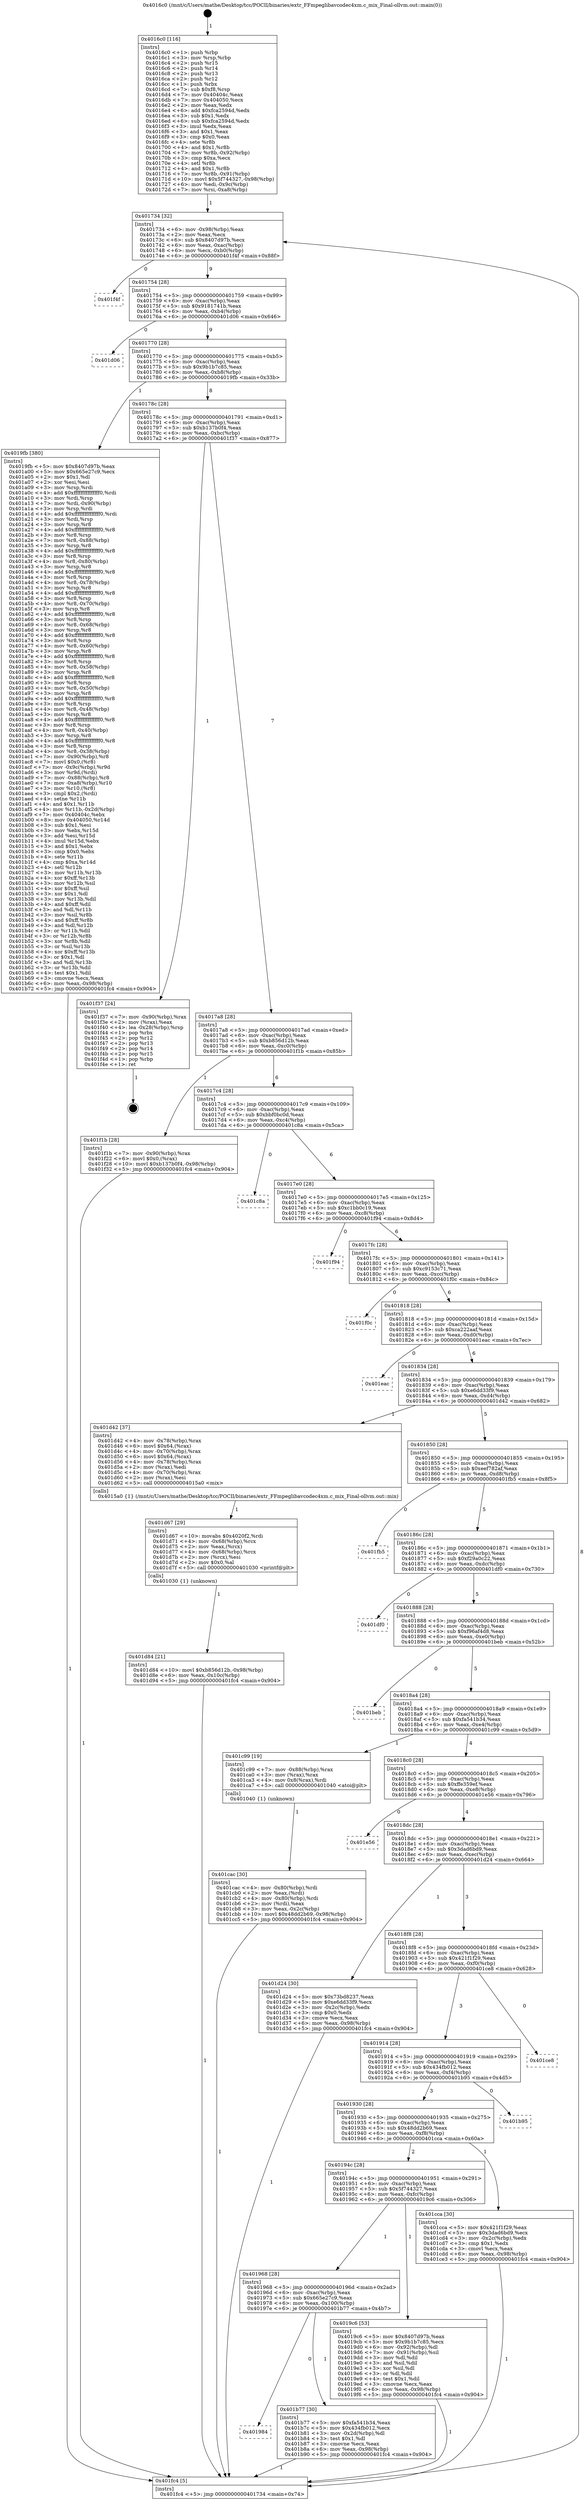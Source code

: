 digraph "0x4016c0" {
  label = "0x4016c0 (/mnt/c/Users/mathe/Desktop/tcc/POCII/binaries/extr_FFmpeglibavcodec4xm.c_mix_Final-ollvm.out::main(0))"
  labelloc = "t"
  node[shape=record]

  Entry [label="",width=0.3,height=0.3,shape=circle,fillcolor=black,style=filled]
  "0x401734" [label="{
     0x401734 [32]\l
     | [instrs]\l
     &nbsp;&nbsp;0x401734 \<+6\>: mov -0x98(%rbp),%eax\l
     &nbsp;&nbsp;0x40173a \<+2\>: mov %eax,%ecx\l
     &nbsp;&nbsp;0x40173c \<+6\>: sub $0x8407d97b,%ecx\l
     &nbsp;&nbsp;0x401742 \<+6\>: mov %eax,-0xac(%rbp)\l
     &nbsp;&nbsp;0x401748 \<+6\>: mov %ecx,-0xb0(%rbp)\l
     &nbsp;&nbsp;0x40174e \<+6\>: je 0000000000401f4f \<main+0x88f\>\l
  }"]
  "0x401f4f" [label="{
     0x401f4f\l
  }", style=dashed]
  "0x401754" [label="{
     0x401754 [28]\l
     | [instrs]\l
     &nbsp;&nbsp;0x401754 \<+5\>: jmp 0000000000401759 \<main+0x99\>\l
     &nbsp;&nbsp;0x401759 \<+6\>: mov -0xac(%rbp),%eax\l
     &nbsp;&nbsp;0x40175f \<+5\>: sub $0x9181741b,%eax\l
     &nbsp;&nbsp;0x401764 \<+6\>: mov %eax,-0xb4(%rbp)\l
     &nbsp;&nbsp;0x40176a \<+6\>: je 0000000000401d06 \<main+0x646\>\l
  }"]
  Exit [label="",width=0.3,height=0.3,shape=circle,fillcolor=black,style=filled,peripheries=2]
  "0x401d06" [label="{
     0x401d06\l
  }", style=dashed]
  "0x401770" [label="{
     0x401770 [28]\l
     | [instrs]\l
     &nbsp;&nbsp;0x401770 \<+5\>: jmp 0000000000401775 \<main+0xb5\>\l
     &nbsp;&nbsp;0x401775 \<+6\>: mov -0xac(%rbp),%eax\l
     &nbsp;&nbsp;0x40177b \<+5\>: sub $0x9b1b7c85,%eax\l
     &nbsp;&nbsp;0x401780 \<+6\>: mov %eax,-0xb8(%rbp)\l
     &nbsp;&nbsp;0x401786 \<+6\>: je 00000000004019fb \<main+0x33b\>\l
  }"]
  "0x401d84" [label="{
     0x401d84 [21]\l
     | [instrs]\l
     &nbsp;&nbsp;0x401d84 \<+10\>: movl $0xb856d12b,-0x98(%rbp)\l
     &nbsp;&nbsp;0x401d8e \<+6\>: mov %eax,-0x10c(%rbp)\l
     &nbsp;&nbsp;0x401d94 \<+5\>: jmp 0000000000401fc4 \<main+0x904\>\l
  }"]
  "0x4019fb" [label="{
     0x4019fb [380]\l
     | [instrs]\l
     &nbsp;&nbsp;0x4019fb \<+5\>: mov $0x8407d97b,%eax\l
     &nbsp;&nbsp;0x401a00 \<+5\>: mov $0x665e27c9,%ecx\l
     &nbsp;&nbsp;0x401a05 \<+2\>: mov $0x1,%dl\l
     &nbsp;&nbsp;0x401a07 \<+2\>: xor %esi,%esi\l
     &nbsp;&nbsp;0x401a09 \<+3\>: mov %rsp,%rdi\l
     &nbsp;&nbsp;0x401a0c \<+4\>: add $0xfffffffffffffff0,%rdi\l
     &nbsp;&nbsp;0x401a10 \<+3\>: mov %rdi,%rsp\l
     &nbsp;&nbsp;0x401a13 \<+7\>: mov %rdi,-0x90(%rbp)\l
     &nbsp;&nbsp;0x401a1a \<+3\>: mov %rsp,%rdi\l
     &nbsp;&nbsp;0x401a1d \<+4\>: add $0xfffffffffffffff0,%rdi\l
     &nbsp;&nbsp;0x401a21 \<+3\>: mov %rdi,%rsp\l
     &nbsp;&nbsp;0x401a24 \<+3\>: mov %rsp,%r8\l
     &nbsp;&nbsp;0x401a27 \<+4\>: add $0xfffffffffffffff0,%r8\l
     &nbsp;&nbsp;0x401a2b \<+3\>: mov %r8,%rsp\l
     &nbsp;&nbsp;0x401a2e \<+7\>: mov %r8,-0x88(%rbp)\l
     &nbsp;&nbsp;0x401a35 \<+3\>: mov %rsp,%r8\l
     &nbsp;&nbsp;0x401a38 \<+4\>: add $0xfffffffffffffff0,%r8\l
     &nbsp;&nbsp;0x401a3c \<+3\>: mov %r8,%rsp\l
     &nbsp;&nbsp;0x401a3f \<+4\>: mov %r8,-0x80(%rbp)\l
     &nbsp;&nbsp;0x401a43 \<+3\>: mov %rsp,%r8\l
     &nbsp;&nbsp;0x401a46 \<+4\>: add $0xfffffffffffffff0,%r8\l
     &nbsp;&nbsp;0x401a4a \<+3\>: mov %r8,%rsp\l
     &nbsp;&nbsp;0x401a4d \<+4\>: mov %r8,-0x78(%rbp)\l
     &nbsp;&nbsp;0x401a51 \<+3\>: mov %rsp,%r8\l
     &nbsp;&nbsp;0x401a54 \<+4\>: add $0xfffffffffffffff0,%r8\l
     &nbsp;&nbsp;0x401a58 \<+3\>: mov %r8,%rsp\l
     &nbsp;&nbsp;0x401a5b \<+4\>: mov %r8,-0x70(%rbp)\l
     &nbsp;&nbsp;0x401a5f \<+3\>: mov %rsp,%r8\l
     &nbsp;&nbsp;0x401a62 \<+4\>: add $0xfffffffffffffff0,%r8\l
     &nbsp;&nbsp;0x401a66 \<+3\>: mov %r8,%rsp\l
     &nbsp;&nbsp;0x401a69 \<+4\>: mov %r8,-0x68(%rbp)\l
     &nbsp;&nbsp;0x401a6d \<+3\>: mov %rsp,%r8\l
     &nbsp;&nbsp;0x401a70 \<+4\>: add $0xfffffffffffffff0,%r8\l
     &nbsp;&nbsp;0x401a74 \<+3\>: mov %r8,%rsp\l
     &nbsp;&nbsp;0x401a77 \<+4\>: mov %r8,-0x60(%rbp)\l
     &nbsp;&nbsp;0x401a7b \<+3\>: mov %rsp,%r8\l
     &nbsp;&nbsp;0x401a7e \<+4\>: add $0xfffffffffffffff0,%r8\l
     &nbsp;&nbsp;0x401a82 \<+3\>: mov %r8,%rsp\l
     &nbsp;&nbsp;0x401a85 \<+4\>: mov %r8,-0x58(%rbp)\l
     &nbsp;&nbsp;0x401a89 \<+3\>: mov %rsp,%r8\l
     &nbsp;&nbsp;0x401a8c \<+4\>: add $0xfffffffffffffff0,%r8\l
     &nbsp;&nbsp;0x401a90 \<+3\>: mov %r8,%rsp\l
     &nbsp;&nbsp;0x401a93 \<+4\>: mov %r8,-0x50(%rbp)\l
     &nbsp;&nbsp;0x401a97 \<+3\>: mov %rsp,%r8\l
     &nbsp;&nbsp;0x401a9a \<+4\>: add $0xfffffffffffffff0,%r8\l
     &nbsp;&nbsp;0x401a9e \<+3\>: mov %r8,%rsp\l
     &nbsp;&nbsp;0x401aa1 \<+4\>: mov %r8,-0x48(%rbp)\l
     &nbsp;&nbsp;0x401aa5 \<+3\>: mov %rsp,%r8\l
     &nbsp;&nbsp;0x401aa8 \<+4\>: add $0xfffffffffffffff0,%r8\l
     &nbsp;&nbsp;0x401aac \<+3\>: mov %r8,%rsp\l
     &nbsp;&nbsp;0x401aaf \<+4\>: mov %r8,-0x40(%rbp)\l
     &nbsp;&nbsp;0x401ab3 \<+3\>: mov %rsp,%r8\l
     &nbsp;&nbsp;0x401ab6 \<+4\>: add $0xfffffffffffffff0,%r8\l
     &nbsp;&nbsp;0x401aba \<+3\>: mov %r8,%rsp\l
     &nbsp;&nbsp;0x401abd \<+4\>: mov %r8,-0x38(%rbp)\l
     &nbsp;&nbsp;0x401ac1 \<+7\>: mov -0x90(%rbp),%r8\l
     &nbsp;&nbsp;0x401ac8 \<+7\>: movl $0x0,(%r8)\l
     &nbsp;&nbsp;0x401acf \<+7\>: mov -0x9c(%rbp),%r9d\l
     &nbsp;&nbsp;0x401ad6 \<+3\>: mov %r9d,(%rdi)\l
     &nbsp;&nbsp;0x401ad9 \<+7\>: mov -0x88(%rbp),%r8\l
     &nbsp;&nbsp;0x401ae0 \<+7\>: mov -0xa8(%rbp),%r10\l
     &nbsp;&nbsp;0x401ae7 \<+3\>: mov %r10,(%r8)\l
     &nbsp;&nbsp;0x401aea \<+3\>: cmpl $0x2,(%rdi)\l
     &nbsp;&nbsp;0x401aed \<+4\>: setne %r11b\l
     &nbsp;&nbsp;0x401af1 \<+4\>: and $0x1,%r11b\l
     &nbsp;&nbsp;0x401af5 \<+4\>: mov %r11b,-0x2d(%rbp)\l
     &nbsp;&nbsp;0x401af9 \<+7\>: mov 0x40404c,%ebx\l
     &nbsp;&nbsp;0x401b00 \<+8\>: mov 0x404050,%r14d\l
     &nbsp;&nbsp;0x401b08 \<+3\>: sub $0x1,%esi\l
     &nbsp;&nbsp;0x401b0b \<+3\>: mov %ebx,%r15d\l
     &nbsp;&nbsp;0x401b0e \<+3\>: add %esi,%r15d\l
     &nbsp;&nbsp;0x401b11 \<+4\>: imul %r15d,%ebx\l
     &nbsp;&nbsp;0x401b15 \<+3\>: and $0x1,%ebx\l
     &nbsp;&nbsp;0x401b18 \<+3\>: cmp $0x0,%ebx\l
     &nbsp;&nbsp;0x401b1b \<+4\>: sete %r11b\l
     &nbsp;&nbsp;0x401b1f \<+4\>: cmp $0xa,%r14d\l
     &nbsp;&nbsp;0x401b23 \<+4\>: setl %r12b\l
     &nbsp;&nbsp;0x401b27 \<+3\>: mov %r11b,%r13b\l
     &nbsp;&nbsp;0x401b2a \<+4\>: xor $0xff,%r13b\l
     &nbsp;&nbsp;0x401b2e \<+3\>: mov %r12b,%sil\l
     &nbsp;&nbsp;0x401b31 \<+4\>: xor $0xff,%sil\l
     &nbsp;&nbsp;0x401b35 \<+3\>: xor $0x1,%dl\l
     &nbsp;&nbsp;0x401b38 \<+3\>: mov %r13b,%dil\l
     &nbsp;&nbsp;0x401b3b \<+4\>: and $0xff,%dil\l
     &nbsp;&nbsp;0x401b3f \<+3\>: and %dl,%r11b\l
     &nbsp;&nbsp;0x401b42 \<+3\>: mov %sil,%r8b\l
     &nbsp;&nbsp;0x401b45 \<+4\>: and $0xff,%r8b\l
     &nbsp;&nbsp;0x401b49 \<+3\>: and %dl,%r12b\l
     &nbsp;&nbsp;0x401b4c \<+3\>: or %r11b,%dil\l
     &nbsp;&nbsp;0x401b4f \<+3\>: or %r12b,%r8b\l
     &nbsp;&nbsp;0x401b52 \<+3\>: xor %r8b,%dil\l
     &nbsp;&nbsp;0x401b55 \<+3\>: or %sil,%r13b\l
     &nbsp;&nbsp;0x401b58 \<+4\>: xor $0xff,%r13b\l
     &nbsp;&nbsp;0x401b5c \<+3\>: or $0x1,%dl\l
     &nbsp;&nbsp;0x401b5f \<+3\>: and %dl,%r13b\l
     &nbsp;&nbsp;0x401b62 \<+3\>: or %r13b,%dil\l
     &nbsp;&nbsp;0x401b65 \<+4\>: test $0x1,%dil\l
     &nbsp;&nbsp;0x401b69 \<+3\>: cmovne %ecx,%eax\l
     &nbsp;&nbsp;0x401b6c \<+6\>: mov %eax,-0x98(%rbp)\l
     &nbsp;&nbsp;0x401b72 \<+5\>: jmp 0000000000401fc4 \<main+0x904\>\l
  }"]
  "0x40178c" [label="{
     0x40178c [28]\l
     | [instrs]\l
     &nbsp;&nbsp;0x40178c \<+5\>: jmp 0000000000401791 \<main+0xd1\>\l
     &nbsp;&nbsp;0x401791 \<+6\>: mov -0xac(%rbp),%eax\l
     &nbsp;&nbsp;0x401797 \<+5\>: sub $0xb137b0f4,%eax\l
     &nbsp;&nbsp;0x40179c \<+6\>: mov %eax,-0xbc(%rbp)\l
     &nbsp;&nbsp;0x4017a2 \<+6\>: je 0000000000401f37 \<main+0x877\>\l
  }"]
  "0x401d67" [label="{
     0x401d67 [29]\l
     | [instrs]\l
     &nbsp;&nbsp;0x401d67 \<+10\>: movabs $0x4020f2,%rdi\l
     &nbsp;&nbsp;0x401d71 \<+4\>: mov -0x68(%rbp),%rcx\l
     &nbsp;&nbsp;0x401d75 \<+2\>: mov %eax,(%rcx)\l
     &nbsp;&nbsp;0x401d77 \<+4\>: mov -0x68(%rbp),%rcx\l
     &nbsp;&nbsp;0x401d7b \<+2\>: mov (%rcx),%esi\l
     &nbsp;&nbsp;0x401d7d \<+2\>: mov $0x0,%al\l
     &nbsp;&nbsp;0x401d7f \<+5\>: call 0000000000401030 \<printf@plt\>\l
     | [calls]\l
     &nbsp;&nbsp;0x401030 \{1\} (unknown)\l
  }"]
  "0x401f37" [label="{
     0x401f37 [24]\l
     | [instrs]\l
     &nbsp;&nbsp;0x401f37 \<+7\>: mov -0x90(%rbp),%rax\l
     &nbsp;&nbsp;0x401f3e \<+2\>: mov (%rax),%eax\l
     &nbsp;&nbsp;0x401f40 \<+4\>: lea -0x28(%rbp),%rsp\l
     &nbsp;&nbsp;0x401f44 \<+1\>: pop %rbx\l
     &nbsp;&nbsp;0x401f45 \<+2\>: pop %r12\l
     &nbsp;&nbsp;0x401f47 \<+2\>: pop %r13\l
     &nbsp;&nbsp;0x401f49 \<+2\>: pop %r14\l
     &nbsp;&nbsp;0x401f4b \<+2\>: pop %r15\l
     &nbsp;&nbsp;0x401f4d \<+1\>: pop %rbp\l
     &nbsp;&nbsp;0x401f4e \<+1\>: ret\l
  }"]
  "0x4017a8" [label="{
     0x4017a8 [28]\l
     | [instrs]\l
     &nbsp;&nbsp;0x4017a8 \<+5\>: jmp 00000000004017ad \<main+0xed\>\l
     &nbsp;&nbsp;0x4017ad \<+6\>: mov -0xac(%rbp),%eax\l
     &nbsp;&nbsp;0x4017b3 \<+5\>: sub $0xb856d12b,%eax\l
     &nbsp;&nbsp;0x4017b8 \<+6\>: mov %eax,-0xc0(%rbp)\l
     &nbsp;&nbsp;0x4017be \<+6\>: je 0000000000401f1b \<main+0x85b\>\l
  }"]
  "0x401cac" [label="{
     0x401cac [30]\l
     | [instrs]\l
     &nbsp;&nbsp;0x401cac \<+4\>: mov -0x80(%rbp),%rdi\l
     &nbsp;&nbsp;0x401cb0 \<+2\>: mov %eax,(%rdi)\l
     &nbsp;&nbsp;0x401cb2 \<+4\>: mov -0x80(%rbp),%rdi\l
     &nbsp;&nbsp;0x401cb6 \<+2\>: mov (%rdi),%eax\l
     &nbsp;&nbsp;0x401cb8 \<+3\>: mov %eax,-0x2c(%rbp)\l
     &nbsp;&nbsp;0x401cbb \<+10\>: movl $0x48dd2b69,-0x98(%rbp)\l
     &nbsp;&nbsp;0x401cc5 \<+5\>: jmp 0000000000401fc4 \<main+0x904\>\l
  }"]
  "0x401f1b" [label="{
     0x401f1b [28]\l
     | [instrs]\l
     &nbsp;&nbsp;0x401f1b \<+7\>: mov -0x90(%rbp),%rax\l
     &nbsp;&nbsp;0x401f22 \<+6\>: movl $0x0,(%rax)\l
     &nbsp;&nbsp;0x401f28 \<+10\>: movl $0xb137b0f4,-0x98(%rbp)\l
     &nbsp;&nbsp;0x401f32 \<+5\>: jmp 0000000000401fc4 \<main+0x904\>\l
  }"]
  "0x4017c4" [label="{
     0x4017c4 [28]\l
     | [instrs]\l
     &nbsp;&nbsp;0x4017c4 \<+5\>: jmp 00000000004017c9 \<main+0x109\>\l
     &nbsp;&nbsp;0x4017c9 \<+6\>: mov -0xac(%rbp),%eax\l
     &nbsp;&nbsp;0x4017cf \<+5\>: sub $0xbbf0bc0d,%eax\l
     &nbsp;&nbsp;0x4017d4 \<+6\>: mov %eax,-0xc4(%rbp)\l
     &nbsp;&nbsp;0x4017da \<+6\>: je 0000000000401c8a \<main+0x5ca\>\l
  }"]
  "0x401984" [label="{
     0x401984\l
  }", style=dashed]
  "0x401c8a" [label="{
     0x401c8a\l
  }", style=dashed]
  "0x4017e0" [label="{
     0x4017e0 [28]\l
     | [instrs]\l
     &nbsp;&nbsp;0x4017e0 \<+5\>: jmp 00000000004017e5 \<main+0x125\>\l
     &nbsp;&nbsp;0x4017e5 \<+6\>: mov -0xac(%rbp),%eax\l
     &nbsp;&nbsp;0x4017eb \<+5\>: sub $0xc1bb0c19,%eax\l
     &nbsp;&nbsp;0x4017f0 \<+6\>: mov %eax,-0xc8(%rbp)\l
     &nbsp;&nbsp;0x4017f6 \<+6\>: je 0000000000401f94 \<main+0x8d4\>\l
  }"]
  "0x401b77" [label="{
     0x401b77 [30]\l
     | [instrs]\l
     &nbsp;&nbsp;0x401b77 \<+5\>: mov $0xfa541b34,%eax\l
     &nbsp;&nbsp;0x401b7c \<+5\>: mov $0x434fb012,%ecx\l
     &nbsp;&nbsp;0x401b81 \<+3\>: mov -0x2d(%rbp),%dl\l
     &nbsp;&nbsp;0x401b84 \<+3\>: test $0x1,%dl\l
     &nbsp;&nbsp;0x401b87 \<+3\>: cmovne %ecx,%eax\l
     &nbsp;&nbsp;0x401b8a \<+6\>: mov %eax,-0x98(%rbp)\l
     &nbsp;&nbsp;0x401b90 \<+5\>: jmp 0000000000401fc4 \<main+0x904\>\l
  }"]
  "0x401f94" [label="{
     0x401f94\l
  }", style=dashed]
  "0x4017fc" [label="{
     0x4017fc [28]\l
     | [instrs]\l
     &nbsp;&nbsp;0x4017fc \<+5\>: jmp 0000000000401801 \<main+0x141\>\l
     &nbsp;&nbsp;0x401801 \<+6\>: mov -0xac(%rbp),%eax\l
     &nbsp;&nbsp;0x401807 \<+5\>: sub $0xc9153c71,%eax\l
     &nbsp;&nbsp;0x40180c \<+6\>: mov %eax,-0xcc(%rbp)\l
     &nbsp;&nbsp;0x401812 \<+6\>: je 0000000000401f0c \<main+0x84c\>\l
  }"]
  "0x4016c0" [label="{
     0x4016c0 [116]\l
     | [instrs]\l
     &nbsp;&nbsp;0x4016c0 \<+1\>: push %rbp\l
     &nbsp;&nbsp;0x4016c1 \<+3\>: mov %rsp,%rbp\l
     &nbsp;&nbsp;0x4016c4 \<+2\>: push %r15\l
     &nbsp;&nbsp;0x4016c6 \<+2\>: push %r14\l
     &nbsp;&nbsp;0x4016c8 \<+2\>: push %r13\l
     &nbsp;&nbsp;0x4016ca \<+2\>: push %r12\l
     &nbsp;&nbsp;0x4016cc \<+1\>: push %rbx\l
     &nbsp;&nbsp;0x4016cd \<+7\>: sub $0xf8,%rsp\l
     &nbsp;&nbsp;0x4016d4 \<+7\>: mov 0x40404c,%eax\l
     &nbsp;&nbsp;0x4016db \<+7\>: mov 0x404050,%ecx\l
     &nbsp;&nbsp;0x4016e2 \<+2\>: mov %eax,%edx\l
     &nbsp;&nbsp;0x4016e4 \<+6\>: add $0xfca2594d,%edx\l
     &nbsp;&nbsp;0x4016ea \<+3\>: sub $0x1,%edx\l
     &nbsp;&nbsp;0x4016ed \<+6\>: sub $0xfca2594d,%edx\l
     &nbsp;&nbsp;0x4016f3 \<+3\>: imul %edx,%eax\l
     &nbsp;&nbsp;0x4016f6 \<+3\>: and $0x1,%eax\l
     &nbsp;&nbsp;0x4016f9 \<+3\>: cmp $0x0,%eax\l
     &nbsp;&nbsp;0x4016fc \<+4\>: sete %r8b\l
     &nbsp;&nbsp;0x401700 \<+4\>: and $0x1,%r8b\l
     &nbsp;&nbsp;0x401704 \<+7\>: mov %r8b,-0x92(%rbp)\l
     &nbsp;&nbsp;0x40170b \<+3\>: cmp $0xa,%ecx\l
     &nbsp;&nbsp;0x40170e \<+4\>: setl %r8b\l
     &nbsp;&nbsp;0x401712 \<+4\>: and $0x1,%r8b\l
     &nbsp;&nbsp;0x401716 \<+7\>: mov %r8b,-0x91(%rbp)\l
     &nbsp;&nbsp;0x40171d \<+10\>: movl $0x5f744327,-0x98(%rbp)\l
     &nbsp;&nbsp;0x401727 \<+6\>: mov %edi,-0x9c(%rbp)\l
     &nbsp;&nbsp;0x40172d \<+7\>: mov %rsi,-0xa8(%rbp)\l
  }"]
  "0x401f0c" [label="{
     0x401f0c\l
  }", style=dashed]
  "0x401818" [label="{
     0x401818 [28]\l
     | [instrs]\l
     &nbsp;&nbsp;0x401818 \<+5\>: jmp 000000000040181d \<main+0x15d\>\l
     &nbsp;&nbsp;0x40181d \<+6\>: mov -0xac(%rbp),%eax\l
     &nbsp;&nbsp;0x401823 \<+5\>: sub $0xca222aaf,%eax\l
     &nbsp;&nbsp;0x401828 \<+6\>: mov %eax,-0xd0(%rbp)\l
     &nbsp;&nbsp;0x40182e \<+6\>: je 0000000000401eac \<main+0x7ec\>\l
  }"]
  "0x401fc4" [label="{
     0x401fc4 [5]\l
     | [instrs]\l
     &nbsp;&nbsp;0x401fc4 \<+5\>: jmp 0000000000401734 \<main+0x74\>\l
  }"]
  "0x401eac" [label="{
     0x401eac\l
  }", style=dashed]
  "0x401834" [label="{
     0x401834 [28]\l
     | [instrs]\l
     &nbsp;&nbsp;0x401834 \<+5\>: jmp 0000000000401839 \<main+0x179\>\l
     &nbsp;&nbsp;0x401839 \<+6\>: mov -0xac(%rbp),%eax\l
     &nbsp;&nbsp;0x40183f \<+5\>: sub $0xe6dd33f9,%eax\l
     &nbsp;&nbsp;0x401844 \<+6\>: mov %eax,-0xd4(%rbp)\l
     &nbsp;&nbsp;0x40184a \<+6\>: je 0000000000401d42 \<main+0x682\>\l
  }"]
  "0x401968" [label="{
     0x401968 [28]\l
     | [instrs]\l
     &nbsp;&nbsp;0x401968 \<+5\>: jmp 000000000040196d \<main+0x2ad\>\l
     &nbsp;&nbsp;0x40196d \<+6\>: mov -0xac(%rbp),%eax\l
     &nbsp;&nbsp;0x401973 \<+5\>: sub $0x665e27c9,%eax\l
     &nbsp;&nbsp;0x401978 \<+6\>: mov %eax,-0x100(%rbp)\l
     &nbsp;&nbsp;0x40197e \<+6\>: je 0000000000401b77 \<main+0x4b7\>\l
  }"]
  "0x401d42" [label="{
     0x401d42 [37]\l
     | [instrs]\l
     &nbsp;&nbsp;0x401d42 \<+4\>: mov -0x78(%rbp),%rax\l
     &nbsp;&nbsp;0x401d46 \<+6\>: movl $0x64,(%rax)\l
     &nbsp;&nbsp;0x401d4c \<+4\>: mov -0x70(%rbp),%rax\l
     &nbsp;&nbsp;0x401d50 \<+6\>: movl $0x64,(%rax)\l
     &nbsp;&nbsp;0x401d56 \<+4\>: mov -0x78(%rbp),%rax\l
     &nbsp;&nbsp;0x401d5a \<+2\>: mov (%rax),%edi\l
     &nbsp;&nbsp;0x401d5c \<+4\>: mov -0x70(%rbp),%rax\l
     &nbsp;&nbsp;0x401d60 \<+2\>: mov (%rax),%esi\l
     &nbsp;&nbsp;0x401d62 \<+5\>: call 00000000004015a0 \<mix\>\l
     | [calls]\l
     &nbsp;&nbsp;0x4015a0 \{1\} (/mnt/c/Users/mathe/Desktop/tcc/POCII/binaries/extr_FFmpeglibavcodec4xm.c_mix_Final-ollvm.out::mix)\l
  }"]
  "0x401850" [label="{
     0x401850 [28]\l
     | [instrs]\l
     &nbsp;&nbsp;0x401850 \<+5\>: jmp 0000000000401855 \<main+0x195\>\l
     &nbsp;&nbsp;0x401855 \<+6\>: mov -0xac(%rbp),%eax\l
     &nbsp;&nbsp;0x40185b \<+5\>: sub $0xeef782af,%eax\l
     &nbsp;&nbsp;0x401860 \<+6\>: mov %eax,-0xd8(%rbp)\l
     &nbsp;&nbsp;0x401866 \<+6\>: je 0000000000401fb5 \<main+0x8f5\>\l
  }"]
  "0x4019c6" [label="{
     0x4019c6 [53]\l
     | [instrs]\l
     &nbsp;&nbsp;0x4019c6 \<+5\>: mov $0x8407d97b,%eax\l
     &nbsp;&nbsp;0x4019cb \<+5\>: mov $0x9b1b7c85,%ecx\l
     &nbsp;&nbsp;0x4019d0 \<+6\>: mov -0x92(%rbp),%dl\l
     &nbsp;&nbsp;0x4019d6 \<+7\>: mov -0x91(%rbp),%sil\l
     &nbsp;&nbsp;0x4019dd \<+3\>: mov %dl,%dil\l
     &nbsp;&nbsp;0x4019e0 \<+3\>: and %sil,%dil\l
     &nbsp;&nbsp;0x4019e3 \<+3\>: xor %sil,%dl\l
     &nbsp;&nbsp;0x4019e6 \<+3\>: or %dl,%dil\l
     &nbsp;&nbsp;0x4019e9 \<+4\>: test $0x1,%dil\l
     &nbsp;&nbsp;0x4019ed \<+3\>: cmovne %ecx,%eax\l
     &nbsp;&nbsp;0x4019f0 \<+6\>: mov %eax,-0x98(%rbp)\l
     &nbsp;&nbsp;0x4019f6 \<+5\>: jmp 0000000000401fc4 \<main+0x904\>\l
  }"]
  "0x401fb5" [label="{
     0x401fb5\l
  }", style=dashed]
  "0x40186c" [label="{
     0x40186c [28]\l
     | [instrs]\l
     &nbsp;&nbsp;0x40186c \<+5\>: jmp 0000000000401871 \<main+0x1b1\>\l
     &nbsp;&nbsp;0x401871 \<+6\>: mov -0xac(%rbp),%eax\l
     &nbsp;&nbsp;0x401877 \<+5\>: sub $0xf29a0c22,%eax\l
     &nbsp;&nbsp;0x40187c \<+6\>: mov %eax,-0xdc(%rbp)\l
     &nbsp;&nbsp;0x401882 \<+6\>: je 0000000000401df0 \<main+0x730\>\l
  }"]
  "0x40194c" [label="{
     0x40194c [28]\l
     | [instrs]\l
     &nbsp;&nbsp;0x40194c \<+5\>: jmp 0000000000401951 \<main+0x291\>\l
     &nbsp;&nbsp;0x401951 \<+6\>: mov -0xac(%rbp),%eax\l
     &nbsp;&nbsp;0x401957 \<+5\>: sub $0x5f744327,%eax\l
     &nbsp;&nbsp;0x40195c \<+6\>: mov %eax,-0xfc(%rbp)\l
     &nbsp;&nbsp;0x401962 \<+6\>: je 00000000004019c6 \<main+0x306\>\l
  }"]
  "0x401df0" [label="{
     0x401df0\l
  }", style=dashed]
  "0x401888" [label="{
     0x401888 [28]\l
     | [instrs]\l
     &nbsp;&nbsp;0x401888 \<+5\>: jmp 000000000040188d \<main+0x1cd\>\l
     &nbsp;&nbsp;0x40188d \<+6\>: mov -0xac(%rbp),%eax\l
     &nbsp;&nbsp;0x401893 \<+5\>: sub $0xf96af4d8,%eax\l
     &nbsp;&nbsp;0x401898 \<+6\>: mov %eax,-0xe0(%rbp)\l
     &nbsp;&nbsp;0x40189e \<+6\>: je 0000000000401beb \<main+0x52b\>\l
  }"]
  "0x401cca" [label="{
     0x401cca [30]\l
     | [instrs]\l
     &nbsp;&nbsp;0x401cca \<+5\>: mov $0x421f1f29,%eax\l
     &nbsp;&nbsp;0x401ccf \<+5\>: mov $0x3dad6bd9,%ecx\l
     &nbsp;&nbsp;0x401cd4 \<+3\>: mov -0x2c(%rbp),%edx\l
     &nbsp;&nbsp;0x401cd7 \<+3\>: cmp $0x1,%edx\l
     &nbsp;&nbsp;0x401cda \<+3\>: cmovl %ecx,%eax\l
     &nbsp;&nbsp;0x401cdd \<+6\>: mov %eax,-0x98(%rbp)\l
     &nbsp;&nbsp;0x401ce3 \<+5\>: jmp 0000000000401fc4 \<main+0x904\>\l
  }"]
  "0x401beb" [label="{
     0x401beb\l
  }", style=dashed]
  "0x4018a4" [label="{
     0x4018a4 [28]\l
     | [instrs]\l
     &nbsp;&nbsp;0x4018a4 \<+5\>: jmp 00000000004018a9 \<main+0x1e9\>\l
     &nbsp;&nbsp;0x4018a9 \<+6\>: mov -0xac(%rbp),%eax\l
     &nbsp;&nbsp;0x4018af \<+5\>: sub $0xfa541b34,%eax\l
     &nbsp;&nbsp;0x4018b4 \<+6\>: mov %eax,-0xe4(%rbp)\l
     &nbsp;&nbsp;0x4018ba \<+6\>: je 0000000000401c99 \<main+0x5d9\>\l
  }"]
  "0x401930" [label="{
     0x401930 [28]\l
     | [instrs]\l
     &nbsp;&nbsp;0x401930 \<+5\>: jmp 0000000000401935 \<main+0x275\>\l
     &nbsp;&nbsp;0x401935 \<+6\>: mov -0xac(%rbp),%eax\l
     &nbsp;&nbsp;0x40193b \<+5\>: sub $0x48dd2b69,%eax\l
     &nbsp;&nbsp;0x401940 \<+6\>: mov %eax,-0xf8(%rbp)\l
     &nbsp;&nbsp;0x401946 \<+6\>: je 0000000000401cca \<main+0x60a\>\l
  }"]
  "0x401c99" [label="{
     0x401c99 [19]\l
     | [instrs]\l
     &nbsp;&nbsp;0x401c99 \<+7\>: mov -0x88(%rbp),%rax\l
     &nbsp;&nbsp;0x401ca0 \<+3\>: mov (%rax),%rax\l
     &nbsp;&nbsp;0x401ca3 \<+4\>: mov 0x8(%rax),%rdi\l
     &nbsp;&nbsp;0x401ca7 \<+5\>: call 0000000000401040 \<atoi@plt\>\l
     | [calls]\l
     &nbsp;&nbsp;0x401040 \{1\} (unknown)\l
  }"]
  "0x4018c0" [label="{
     0x4018c0 [28]\l
     | [instrs]\l
     &nbsp;&nbsp;0x4018c0 \<+5\>: jmp 00000000004018c5 \<main+0x205\>\l
     &nbsp;&nbsp;0x4018c5 \<+6\>: mov -0xac(%rbp),%eax\l
     &nbsp;&nbsp;0x4018cb \<+5\>: sub $0xffe359ef,%eax\l
     &nbsp;&nbsp;0x4018d0 \<+6\>: mov %eax,-0xe8(%rbp)\l
     &nbsp;&nbsp;0x4018d6 \<+6\>: je 0000000000401e56 \<main+0x796\>\l
  }"]
  "0x401b95" [label="{
     0x401b95\l
  }", style=dashed]
  "0x401e56" [label="{
     0x401e56\l
  }", style=dashed]
  "0x4018dc" [label="{
     0x4018dc [28]\l
     | [instrs]\l
     &nbsp;&nbsp;0x4018dc \<+5\>: jmp 00000000004018e1 \<main+0x221\>\l
     &nbsp;&nbsp;0x4018e1 \<+6\>: mov -0xac(%rbp),%eax\l
     &nbsp;&nbsp;0x4018e7 \<+5\>: sub $0x3dad6bd9,%eax\l
     &nbsp;&nbsp;0x4018ec \<+6\>: mov %eax,-0xec(%rbp)\l
     &nbsp;&nbsp;0x4018f2 \<+6\>: je 0000000000401d24 \<main+0x664\>\l
  }"]
  "0x401914" [label="{
     0x401914 [28]\l
     | [instrs]\l
     &nbsp;&nbsp;0x401914 \<+5\>: jmp 0000000000401919 \<main+0x259\>\l
     &nbsp;&nbsp;0x401919 \<+6\>: mov -0xac(%rbp),%eax\l
     &nbsp;&nbsp;0x40191f \<+5\>: sub $0x434fb012,%eax\l
     &nbsp;&nbsp;0x401924 \<+6\>: mov %eax,-0xf4(%rbp)\l
     &nbsp;&nbsp;0x40192a \<+6\>: je 0000000000401b95 \<main+0x4d5\>\l
  }"]
  "0x401d24" [label="{
     0x401d24 [30]\l
     | [instrs]\l
     &nbsp;&nbsp;0x401d24 \<+5\>: mov $0x73bd8237,%eax\l
     &nbsp;&nbsp;0x401d29 \<+5\>: mov $0xe6dd33f9,%ecx\l
     &nbsp;&nbsp;0x401d2e \<+3\>: mov -0x2c(%rbp),%edx\l
     &nbsp;&nbsp;0x401d31 \<+3\>: cmp $0x0,%edx\l
     &nbsp;&nbsp;0x401d34 \<+3\>: cmove %ecx,%eax\l
     &nbsp;&nbsp;0x401d37 \<+6\>: mov %eax,-0x98(%rbp)\l
     &nbsp;&nbsp;0x401d3d \<+5\>: jmp 0000000000401fc4 \<main+0x904\>\l
  }"]
  "0x4018f8" [label="{
     0x4018f8 [28]\l
     | [instrs]\l
     &nbsp;&nbsp;0x4018f8 \<+5\>: jmp 00000000004018fd \<main+0x23d\>\l
     &nbsp;&nbsp;0x4018fd \<+6\>: mov -0xac(%rbp),%eax\l
     &nbsp;&nbsp;0x401903 \<+5\>: sub $0x421f1f29,%eax\l
     &nbsp;&nbsp;0x401908 \<+6\>: mov %eax,-0xf0(%rbp)\l
     &nbsp;&nbsp;0x40190e \<+6\>: je 0000000000401ce8 \<main+0x628\>\l
  }"]
  "0x401ce8" [label="{
     0x401ce8\l
  }", style=dashed]
  Entry -> "0x4016c0" [label=" 1"]
  "0x401734" -> "0x401f4f" [label=" 0"]
  "0x401734" -> "0x401754" [label=" 9"]
  "0x401f37" -> Exit [label=" 1"]
  "0x401754" -> "0x401d06" [label=" 0"]
  "0x401754" -> "0x401770" [label=" 9"]
  "0x401f1b" -> "0x401fc4" [label=" 1"]
  "0x401770" -> "0x4019fb" [label=" 1"]
  "0x401770" -> "0x40178c" [label=" 8"]
  "0x401d84" -> "0x401fc4" [label=" 1"]
  "0x40178c" -> "0x401f37" [label=" 1"]
  "0x40178c" -> "0x4017a8" [label=" 7"]
  "0x401d67" -> "0x401d84" [label=" 1"]
  "0x4017a8" -> "0x401f1b" [label=" 1"]
  "0x4017a8" -> "0x4017c4" [label=" 6"]
  "0x401d42" -> "0x401d67" [label=" 1"]
  "0x4017c4" -> "0x401c8a" [label=" 0"]
  "0x4017c4" -> "0x4017e0" [label=" 6"]
  "0x401d24" -> "0x401fc4" [label=" 1"]
  "0x4017e0" -> "0x401f94" [label=" 0"]
  "0x4017e0" -> "0x4017fc" [label=" 6"]
  "0x401cca" -> "0x401fc4" [label=" 1"]
  "0x4017fc" -> "0x401f0c" [label=" 0"]
  "0x4017fc" -> "0x401818" [label=" 6"]
  "0x401b77" -> "0x401fc4" [label=" 1"]
  "0x401818" -> "0x401eac" [label=" 0"]
  "0x401818" -> "0x401834" [label=" 6"]
  "0x401968" -> "0x401984" [label=" 0"]
  "0x401834" -> "0x401d42" [label=" 1"]
  "0x401834" -> "0x401850" [label=" 5"]
  "0x401968" -> "0x401b77" [label=" 1"]
  "0x401850" -> "0x401fb5" [label=" 0"]
  "0x401850" -> "0x40186c" [label=" 5"]
  "0x401cac" -> "0x401fc4" [label=" 1"]
  "0x40186c" -> "0x401df0" [label=" 0"]
  "0x40186c" -> "0x401888" [label=" 5"]
  "0x401c99" -> "0x401cac" [label=" 1"]
  "0x401888" -> "0x401beb" [label=" 0"]
  "0x401888" -> "0x4018a4" [label=" 5"]
  "0x401fc4" -> "0x401734" [label=" 8"]
  "0x4018a4" -> "0x401c99" [label=" 1"]
  "0x4018a4" -> "0x4018c0" [label=" 4"]
  "0x4019c6" -> "0x401fc4" [label=" 1"]
  "0x4018c0" -> "0x401e56" [label=" 0"]
  "0x4018c0" -> "0x4018dc" [label=" 4"]
  "0x40194c" -> "0x401968" [label=" 1"]
  "0x4018dc" -> "0x401d24" [label=" 1"]
  "0x4018dc" -> "0x4018f8" [label=" 3"]
  "0x4019fb" -> "0x401fc4" [label=" 1"]
  "0x4018f8" -> "0x401ce8" [label=" 0"]
  "0x4018f8" -> "0x401914" [label=" 3"]
  "0x40194c" -> "0x4019c6" [label=" 1"]
  "0x401914" -> "0x401b95" [label=" 0"]
  "0x401914" -> "0x401930" [label=" 3"]
  "0x4016c0" -> "0x401734" [label=" 1"]
  "0x401930" -> "0x401cca" [label=" 1"]
  "0x401930" -> "0x40194c" [label=" 2"]
}
